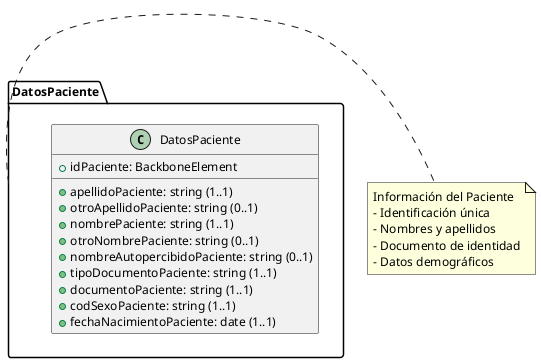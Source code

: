 @startuml DatosPaciente
skinparam backgroundColor white
skinparam defaultFontName Arial
skinparam defaultFontSize 12

package "DatosPaciente" {
  class DatosPaciente {
    + idPaciente: BackboneElement
    + apellidoPaciente: string (1..1)
    + otroApellidoPaciente: string (0..1)
    + nombrePaciente: string (1..1)
    + otroNombrePaciente: string (0..1)
    + nombreAutopercibidoPaciente: string (0..1)
    + tipoDocumentoPaciente: string (1..1)
    + documentoPaciente: string (1..1)
    + codSexoPaciente: string (1..1)
    + fechaNacimientoPaciente: date (1..1)
  }
}

note right of DatosPaciente
  Información del Paciente
  - Identificación única
  - Nombres y apellidos
  - Documento de identidad
  - Datos demográficos
end note

@enduml 